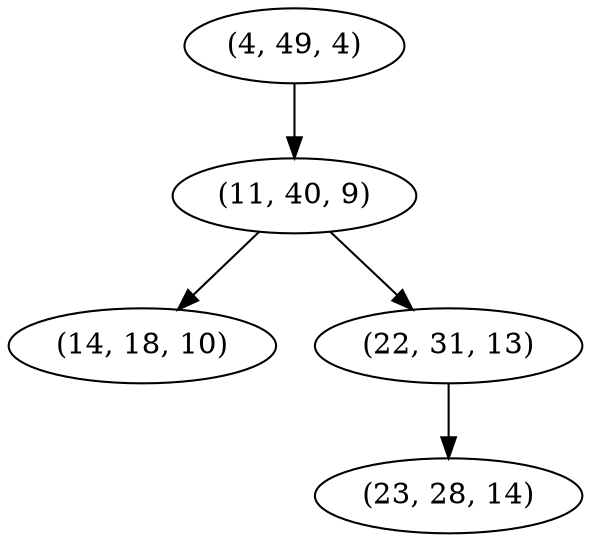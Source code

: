 digraph tree {
    "(4, 49, 4)";
    "(11, 40, 9)";
    "(14, 18, 10)";
    "(22, 31, 13)";
    "(23, 28, 14)";
    "(4, 49, 4)" -> "(11, 40, 9)";
    "(11, 40, 9)" -> "(14, 18, 10)";
    "(11, 40, 9)" -> "(22, 31, 13)";
    "(22, 31, 13)" -> "(23, 28, 14)";
}
